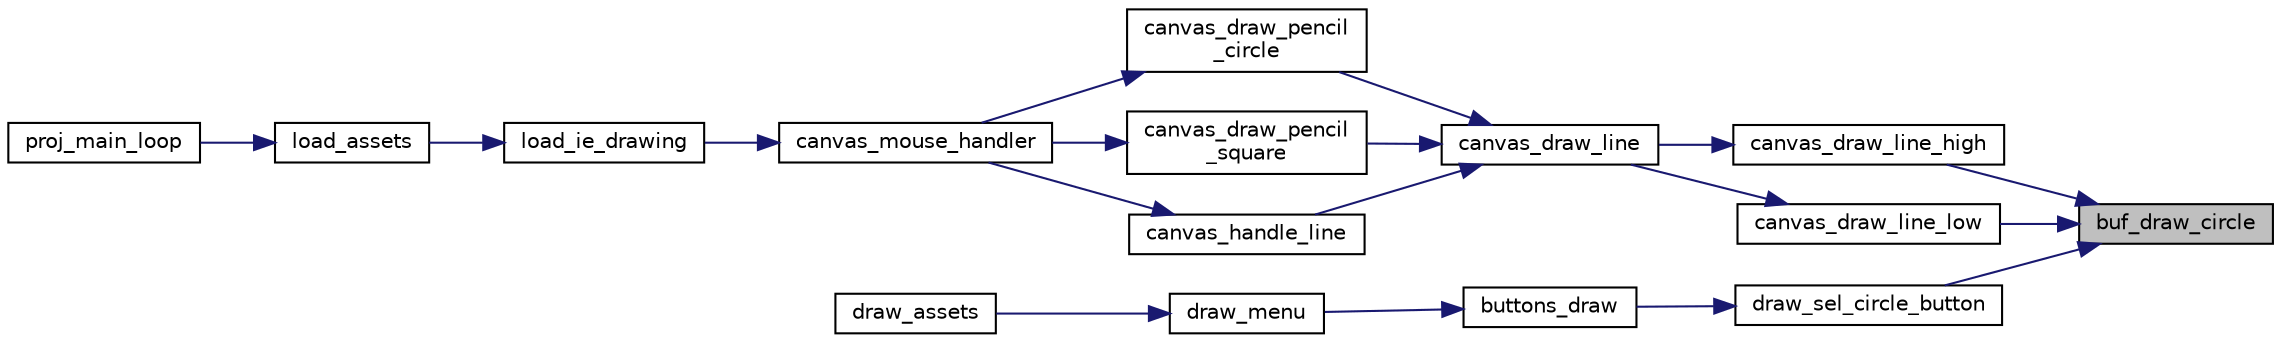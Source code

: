 digraph "buf_draw_circle"
{
 // LATEX_PDF_SIZE
  edge [fontname="Helvetica",fontsize="10",labelfontname="Helvetica",labelfontsize="10"];
  node [fontname="Helvetica",fontsize="10",shape=record];
  rankdir="RL";
  Node1 [label="buf_draw_circle",height=0.2,width=0.4,color="black", fillcolor="grey75", style="filled", fontcolor="black",tooltip="Draws a circle on a pixel buffer."];
  Node1 -> Node2 [dir="back",color="midnightblue",fontsize="10",style="solid"];
  Node2 [label="canvas_draw_line_high",height=0.2,width=0.4,color="black", fillcolor="white", style="filled",URL="$canvas_8c.html#a00fc737a073d8cd4d2ba07485f881a53",tooltip=" "];
  Node2 -> Node3 [dir="back",color="midnightblue",fontsize="10",style="solid"];
  Node3 [label="canvas_draw_line",height=0.2,width=0.4,color="black", fillcolor="white", style="filled",URL="$canvas_8c.html#a81e915729ce5cc907dd3d08d790b3cb9",tooltip=" "];
  Node3 -> Node4 [dir="back",color="midnightblue",fontsize="10",style="solid"];
  Node4 [label="canvas_draw_pencil\l_circle",height=0.2,width=0.4,color="black", fillcolor="white", style="filled",URL="$group__canvas.html#gaa4b92ad51f39f4432397dcd16c3a3625",tooltip="Draws a circle on screen at the given cursor position."];
  Node4 -> Node5 [dir="back",color="midnightblue",fontsize="10",style="solid"];
  Node5 [label="canvas_mouse_handler",height=0.2,width=0.4,color="black", fillcolor="white", style="filled",URL="$group__canvas.html#ga33567ef82c11af5b0b894616851cc03b",tooltip="Handles mouse events that happen within the canvas section of the screen."];
  Node5 -> Node6 [dir="back",color="midnightblue",fontsize="10",style="solid"];
  Node6 [label="load_ie_drawing",height=0.2,width=0.4,color="black", fillcolor="white", style="filled",URL="$group__element.html#ga75aa8cfcbee4af0933a79d05e6707679",tooltip="Loads and creates every interactive element present on screen."];
  Node6 -> Node7 [dir="back",color="midnightblue",fontsize="10",style="solid"];
  Node7 [label="load_assets",height=0.2,width=0.4,color="black", fillcolor="white", style="filled",URL="$proj_8c.html#a621db57ab86ebe569aa26e70d11c9688",tooltip="Loads the necessary assets."];
  Node7 -> Node8 [dir="back",color="midnightblue",fontsize="10",style="solid"];
  Node8 [label="proj_main_loop",height=0.2,width=0.4,color="black", fillcolor="white", style="filled",URL="$proj_8c.html#a2a16f651eccbd248e1ad3b3b924b143b",tooltip=" "];
  Node3 -> Node9 [dir="back",color="midnightblue",fontsize="10",style="solid"];
  Node9 [label="canvas_draw_pencil\l_square",height=0.2,width=0.4,color="black", fillcolor="white", style="filled",URL="$group__canvas.html#ga6b1d3293521f7ea36a4e7bf970304057",tooltip="Draws a square on screen at the given cursor position."];
  Node9 -> Node5 [dir="back",color="midnightblue",fontsize="10",style="solid"];
  Node3 -> Node10 [dir="back",color="midnightblue",fontsize="10",style="solid"];
  Node10 [label="canvas_handle_line",height=0.2,width=0.4,color="black", fillcolor="white", style="filled",URL="$group__canvas.html#ga7a40fac29d1d2399c46be35360319841",tooltip="Handles the drawing of straight lines made by clicking on an initial and final positions."];
  Node10 -> Node5 [dir="back",color="midnightblue",fontsize="10",style="solid"];
  Node1 -> Node11 [dir="back",color="midnightblue",fontsize="10",style="solid"];
  Node11 [label="canvas_draw_line_low",height=0.2,width=0.4,color="black", fillcolor="white", style="filled",URL="$canvas_8c.html#a654b1a28b128143b1e490b1a79d73327",tooltip=" "];
  Node11 -> Node3 [dir="back",color="midnightblue",fontsize="10",style="solid"];
  Node1 -> Node12 [dir="back",color="midnightblue",fontsize="10",style="solid"];
  Node12 [label="draw_sel_circle_button",height=0.2,width=0.4,color="black", fillcolor="white", style="filled",URL="$group__draw__buttons.html#gafdb30e468c5cd1e9c233b4c97362793f",tooltip="Draws the button to draw a circle on a pixel buffer."];
  Node12 -> Node13 [dir="back",color="midnightblue",fontsize="10",style="solid"];
  Node13 [label="buttons_draw",height=0.2,width=0.4,color="black", fillcolor="white", style="filled",URL="$group__draw__buttons.html#ga8d46b5bb0547f68fd65d40c6782054e8",tooltip="Draws the buttons on screen."];
  Node13 -> Node14 [dir="back",color="midnightblue",fontsize="10",style="solid"];
  Node14 [label="draw_menu",height=0.2,width=0.4,color="black", fillcolor="white", style="filled",URL="$group___u_i.html#ga8b436345808e86cfdb278061a65a0fe7",tooltip="Draws the menu (background) and calls the function responsible for drawing the buttons."];
  Node14 -> Node15 [dir="back",color="midnightblue",fontsize="10",style="solid"];
  Node15 [label="draw_assets",height=0.2,width=0.4,color="black", fillcolor="white", style="filled",URL="$proj_8c.html#a850e4280fdbac0d3b47a94e871905e54",tooltip="Draws the program assets on screen."];
}
